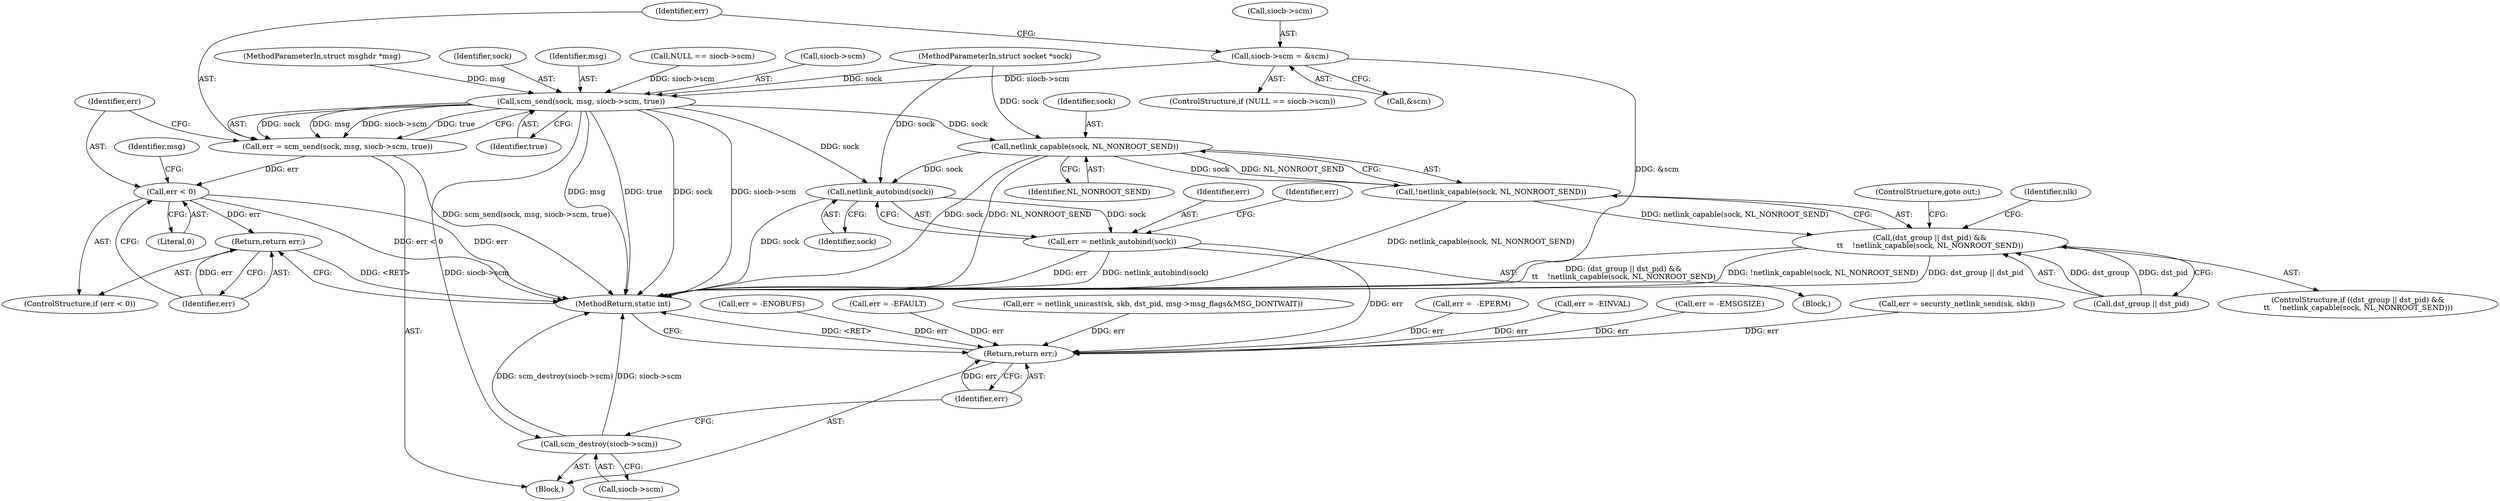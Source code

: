 digraph "0_linux_20e1db19db5d6b9e4e83021595eab0dc8f107bef_0@pointer" {
"1000148" [label="(Call,siocb->scm = &scm)"];
"1000156" [label="(Call,scm_send(sock, msg, siocb->scm, true))"];
"1000154" [label="(Call,err = scm_send(sock, msg, siocb->scm, true))"];
"1000164" [label="(Call,err < 0)"];
"1000167" [label="(Return,return err;)"];
"1000206" [label="(Call,netlink_capable(sock, NL_NONROOT_SEND))"];
"1000205" [label="(Call,!netlink_capable(sock, NL_NONROOT_SEND))"];
"1000201" [label="(Call,(dst_group || dst_pid) &&\n\t\t    !netlink_capable(sock, NL_NONROOT_SEND))"];
"1000230" [label="(Call,netlink_autobind(sock))"];
"1000228" [label="(Call,err = netlink_autobind(sock))"];
"1000345" [label="(Return,return err;)"];
"1000341" [label="(Call,scm_destroy(siocb->scm))"];
"1000103" [label="(MethodParameterIn,struct msghdr *msg)"];
"1000346" [label="(Identifier,err)"];
"1000230" [label="(Call,netlink_autobind(sock))"];
"1000345" [label="(Return,return err;)"];
"1000287" [label="(Call,err = -EFAULT)"];
"1000347" [label="(MethodReturn,static int)"];
"1000154" [label="(Call,err = scm_send(sock, msg, siocb->scm, true))"];
"1000227" [label="(Block,)"];
"1000329" [label="(Call,err = netlink_unicast(sk, skb, dst_pid, msg->msg_flags&MSG_DONTWAIT))"];
"1000171" [label="(Identifier,msg)"];
"1000196" [label="(Call,err =  -EPERM)"];
"1000155" [label="(Identifier,err)"];
"1000233" [label="(Identifier,err)"];
"1000156" [label="(Call,scm_send(sock, msg, siocb->scm, true))"];
"1000201" [label="(Call,(dst_group || dst_pid) &&\n\t\t    !netlink_capable(sock, NL_NONROOT_SEND))"];
"1000202" [label="(Call,dst_group || dst_pid)"];
"1000342" [label="(Call,siocb->scm)"];
"1000149" [label="(Call,siocb->scm)"];
"1000206" [label="(Call,netlink_capable(sock, NL_NONROOT_SEND))"];
"1000209" [label="(ControlStructure,goto out;)"];
"1000163" [label="(ControlStructure,if (err < 0))"];
"1000200" [label="(ControlStructure,if ((dst_group || dst_pid) &&\n\t\t    !netlink_capable(sock, NL_NONROOT_SEND)))"];
"1000228" [label="(Call,err = netlink_autobind(sock))"];
"1000162" [label="(Identifier,true)"];
"1000157" [label="(Identifier,sock)"];
"1000225" [label="(Identifier,nlk)"];
"1000148" [label="(Call,siocb->scm = &scm)"];
"1000166" [label="(Literal,0)"];
"1000152" [label="(Call,&scm)"];
"1000174" [label="(Call,err = -EINVAL)"];
"1000167" [label="(Return,return err;)"];
"1000105" [label="(Block,)"];
"1000235" [label="(Call,err = -EMSGSIZE)"];
"1000164" [label="(Call,err < 0)"];
"1000304" [label="(Call,err = security_netlink_send(sk, skb))"];
"1000231" [label="(Identifier,sock)"];
"1000341" [label="(Call,scm_destroy(siocb->scm))"];
"1000248" [label="(Call,err = -ENOBUFS)"];
"1000142" [label="(ControlStructure,if (NULL == siocb->scm))"];
"1000102" [label="(MethodParameterIn,struct socket *sock)"];
"1000158" [label="(Identifier,msg)"];
"1000143" [label="(Call,NULL == siocb->scm)"];
"1000168" [label="(Identifier,err)"];
"1000205" [label="(Call,!netlink_capable(sock, NL_NONROOT_SEND))"];
"1000229" [label="(Identifier,err)"];
"1000208" [label="(Identifier,NL_NONROOT_SEND)"];
"1000165" [label="(Identifier,err)"];
"1000159" [label="(Call,siocb->scm)"];
"1000207" [label="(Identifier,sock)"];
"1000148" -> "1000142"  [label="AST: "];
"1000148" -> "1000152"  [label="CFG: "];
"1000149" -> "1000148"  [label="AST: "];
"1000152" -> "1000148"  [label="AST: "];
"1000155" -> "1000148"  [label="CFG: "];
"1000148" -> "1000347"  [label="DDG: &scm"];
"1000148" -> "1000156"  [label="DDG: siocb->scm"];
"1000156" -> "1000154"  [label="AST: "];
"1000156" -> "1000162"  [label="CFG: "];
"1000157" -> "1000156"  [label="AST: "];
"1000158" -> "1000156"  [label="AST: "];
"1000159" -> "1000156"  [label="AST: "];
"1000162" -> "1000156"  [label="AST: "];
"1000154" -> "1000156"  [label="CFG: "];
"1000156" -> "1000347"  [label="DDG: siocb->scm"];
"1000156" -> "1000347"  [label="DDG: sock"];
"1000156" -> "1000347"  [label="DDG: msg"];
"1000156" -> "1000347"  [label="DDG: true"];
"1000156" -> "1000154"  [label="DDG: sock"];
"1000156" -> "1000154"  [label="DDG: msg"];
"1000156" -> "1000154"  [label="DDG: siocb->scm"];
"1000156" -> "1000154"  [label="DDG: true"];
"1000102" -> "1000156"  [label="DDG: sock"];
"1000103" -> "1000156"  [label="DDG: msg"];
"1000143" -> "1000156"  [label="DDG: siocb->scm"];
"1000156" -> "1000206"  [label="DDG: sock"];
"1000156" -> "1000230"  [label="DDG: sock"];
"1000156" -> "1000341"  [label="DDG: siocb->scm"];
"1000154" -> "1000105"  [label="AST: "];
"1000155" -> "1000154"  [label="AST: "];
"1000165" -> "1000154"  [label="CFG: "];
"1000154" -> "1000347"  [label="DDG: scm_send(sock, msg, siocb->scm, true)"];
"1000154" -> "1000164"  [label="DDG: err"];
"1000164" -> "1000163"  [label="AST: "];
"1000164" -> "1000166"  [label="CFG: "];
"1000165" -> "1000164"  [label="AST: "];
"1000166" -> "1000164"  [label="AST: "];
"1000168" -> "1000164"  [label="CFG: "];
"1000171" -> "1000164"  [label="CFG: "];
"1000164" -> "1000347"  [label="DDG: err < 0"];
"1000164" -> "1000347"  [label="DDG: err"];
"1000164" -> "1000167"  [label="DDG: err"];
"1000167" -> "1000163"  [label="AST: "];
"1000167" -> "1000168"  [label="CFG: "];
"1000168" -> "1000167"  [label="AST: "];
"1000347" -> "1000167"  [label="CFG: "];
"1000167" -> "1000347"  [label="DDG: <RET>"];
"1000168" -> "1000167"  [label="DDG: err"];
"1000206" -> "1000205"  [label="AST: "];
"1000206" -> "1000208"  [label="CFG: "];
"1000207" -> "1000206"  [label="AST: "];
"1000208" -> "1000206"  [label="AST: "];
"1000205" -> "1000206"  [label="CFG: "];
"1000206" -> "1000347"  [label="DDG: NL_NONROOT_SEND"];
"1000206" -> "1000347"  [label="DDG: sock"];
"1000206" -> "1000205"  [label="DDG: sock"];
"1000206" -> "1000205"  [label="DDG: NL_NONROOT_SEND"];
"1000102" -> "1000206"  [label="DDG: sock"];
"1000206" -> "1000230"  [label="DDG: sock"];
"1000205" -> "1000201"  [label="AST: "];
"1000201" -> "1000205"  [label="CFG: "];
"1000205" -> "1000347"  [label="DDG: netlink_capable(sock, NL_NONROOT_SEND)"];
"1000205" -> "1000201"  [label="DDG: netlink_capable(sock, NL_NONROOT_SEND)"];
"1000201" -> "1000200"  [label="AST: "];
"1000201" -> "1000202"  [label="CFG: "];
"1000202" -> "1000201"  [label="AST: "];
"1000209" -> "1000201"  [label="CFG: "];
"1000225" -> "1000201"  [label="CFG: "];
"1000201" -> "1000347"  [label="DDG: (dst_group || dst_pid) &&\n\t\t    !netlink_capable(sock, NL_NONROOT_SEND)"];
"1000201" -> "1000347"  [label="DDG: !netlink_capable(sock, NL_NONROOT_SEND)"];
"1000201" -> "1000347"  [label="DDG: dst_group || dst_pid"];
"1000202" -> "1000201"  [label="DDG: dst_group"];
"1000202" -> "1000201"  [label="DDG: dst_pid"];
"1000230" -> "1000228"  [label="AST: "];
"1000230" -> "1000231"  [label="CFG: "];
"1000231" -> "1000230"  [label="AST: "];
"1000228" -> "1000230"  [label="CFG: "];
"1000230" -> "1000347"  [label="DDG: sock"];
"1000230" -> "1000228"  [label="DDG: sock"];
"1000102" -> "1000230"  [label="DDG: sock"];
"1000228" -> "1000227"  [label="AST: "];
"1000229" -> "1000228"  [label="AST: "];
"1000233" -> "1000228"  [label="CFG: "];
"1000228" -> "1000347"  [label="DDG: err"];
"1000228" -> "1000347"  [label="DDG: netlink_autobind(sock)"];
"1000228" -> "1000345"  [label="DDG: err"];
"1000345" -> "1000105"  [label="AST: "];
"1000345" -> "1000346"  [label="CFG: "];
"1000346" -> "1000345"  [label="AST: "];
"1000347" -> "1000345"  [label="CFG: "];
"1000345" -> "1000347"  [label="DDG: <RET>"];
"1000346" -> "1000345"  [label="DDG: err"];
"1000235" -> "1000345"  [label="DDG: err"];
"1000304" -> "1000345"  [label="DDG: err"];
"1000329" -> "1000345"  [label="DDG: err"];
"1000196" -> "1000345"  [label="DDG: err"];
"1000287" -> "1000345"  [label="DDG: err"];
"1000174" -> "1000345"  [label="DDG: err"];
"1000248" -> "1000345"  [label="DDG: err"];
"1000341" -> "1000105"  [label="AST: "];
"1000341" -> "1000342"  [label="CFG: "];
"1000342" -> "1000341"  [label="AST: "];
"1000346" -> "1000341"  [label="CFG: "];
"1000341" -> "1000347"  [label="DDG: siocb->scm"];
"1000341" -> "1000347"  [label="DDG: scm_destroy(siocb->scm)"];
}
